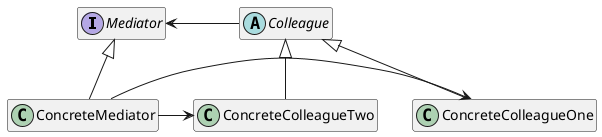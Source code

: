 @startuml
'https://plantuml.com/class-diagram

interface Mediator
hide Mediator members

class ConcreteMediator
hide ConcreteMediator members

abstract class Colleague
hide Colleague members


class ConcreteColleagueOne
hide ConcreteColleagueOne members

class ConcreteColleagueTwo
hide ConcreteColleagueTwo members


Mediator <-right- Colleague

Mediator <|-- ConcreteMediator

Colleague <|-- ConcreteColleagueOne
Colleague <|-- ConcreteColleagueTwo

ConcreteMediator -right-> ConcreteColleagueOne
ConcreteMediator -right-> ConcreteColleagueTwo

@enduml